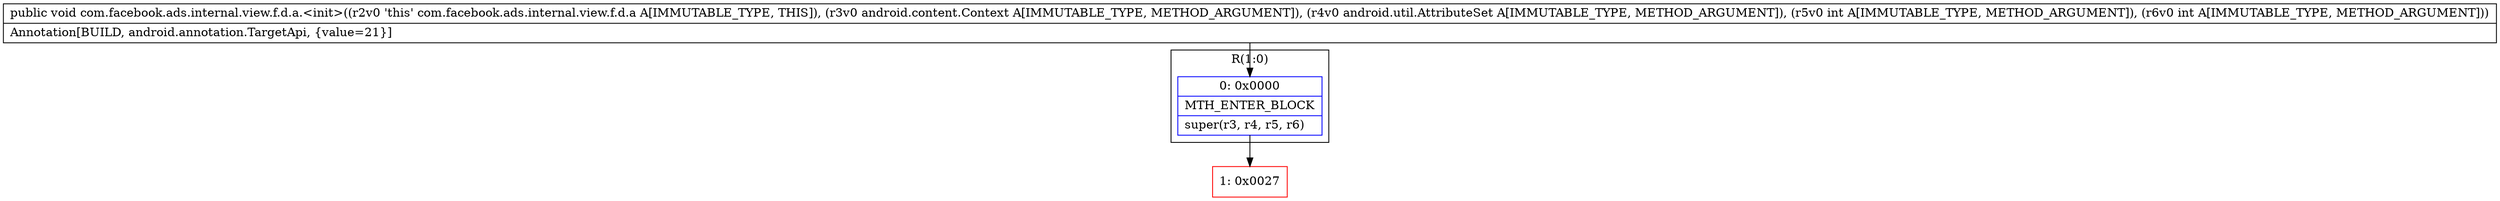 digraph "CFG forcom.facebook.ads.internal.view.f.d.a.\<init\>(Landroid\/content\/Context;Landroid\/util\/AttributeSet;II)V" {
subgraph cluster_Region_1032949142 {
label = "R(1:0)";
node [shape=record,color=blue];
Node_0 [shape=record,label="{0\:\ 0x0000|MTH_ENTER_BLOCK\l|super(r3, r4, r5, r6)\l}"];
}
Node_1 [shape=record,color=red,label="{1\:\ 0x0027}"];
MethodNode[shape=record,label="{public void com.facebook.ads.internal.view.f.d.a.\<init\>((r2v0 'this' com.facebook.ads.internal.view.f.d.a A[IMMUTABLE_TYPE, THIS]), (r3v0 android.content.Context A[IMMUTABLE_TYPE, METHOD_ARGUMENT]), (r4v0 android.util.AttributeSet A[IMMUTABLE_TYPE, METHOD_ARGUMENT]), (r5v0 int A[IMMUTABLE_TYPE, METHOD_ARGUMENT]), (r6v0 int A[IMMUTABLE_TYPE, METHOD_ARGUMENT]))  | Annotation[BUILD, android.annotation.TargetApi, \{value=21\}]\l}"];
MethodNode -> Node_0;
Node_0 -> Node_1;
}

